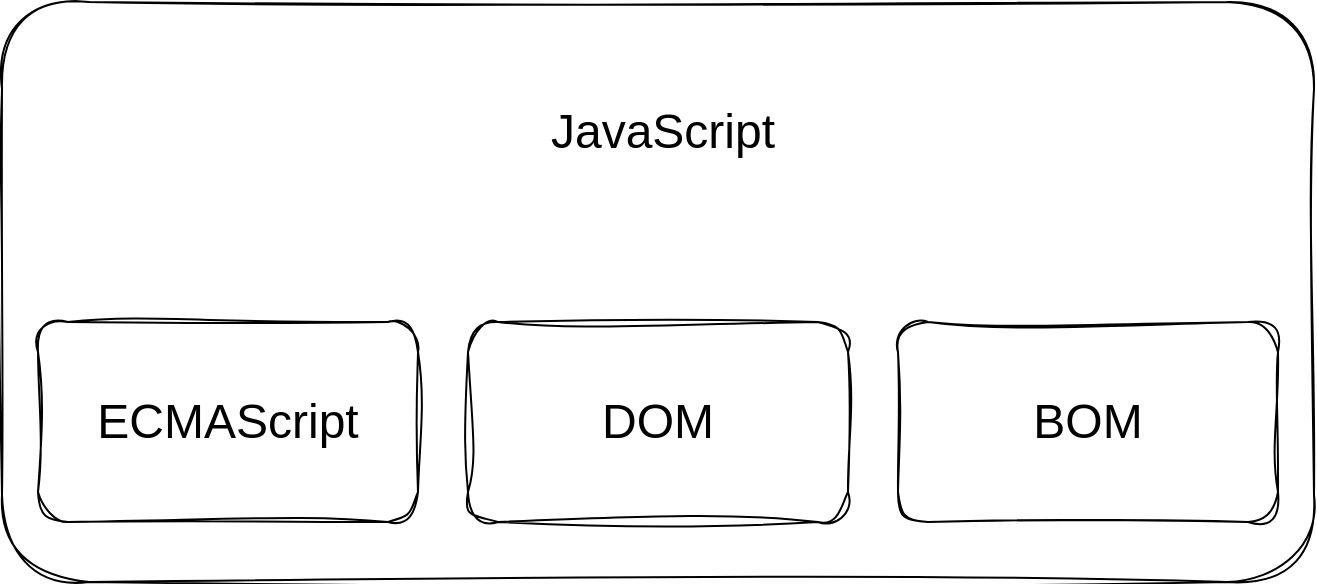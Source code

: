 <mxfile version="25.0.2">
  <diagram name="第 1 页" id="SYX3p64jlWVgE2vbbrRf">
    <mxGraphModel dx="1026" dy="772" grid="1" gridSize="10" guides="1" tooltips="1" connect="1" arrows="1" fold="1" page="1" pageScale="1" pageWidth="827" pageHeight="1169" math="0" shadow="0">
      <root>
        <mxCell id="0" />
        <mxCell id="1" parent="0" />
        <mxCell id="XeAuwEDAyKsF_VomiVoV-1" value="" style="rounded=1;whiteSpace=wrap;html=1;sketch=1;curveFitting=1;jiggle=2;" vertex="1" parent="1">
          <mxGeometry x="110" y="250" width="656" height="290" as="geometry" />
        </mxCell>
        <mxCell id="XeAuwEDAyKsF_VomiVoV-2" value="&lt;font style=&quot;font-size: 24px;&quot;&gt;ECMAScript&lt;/font&gt;" style="rounded=1;whiteSpace=wrap;html=1;sketch=1;curveFitting=1;jiggle=2;" vertex="1" parent="1">
          <mxGeometry x="128" y="410" width="190" height="100" as="geometry" />
        </mxCell>
        <mxCell id="XeAuwEDAyKsF_VomiVoV-3" value="&lt;font style=&quot;font-size: 24px;&quot;&gt;DOM&lt;/font&gt;" style="rounded=1;whiteSpace=wrap;html=1;sketch=1;curveFitting=1;jiggle=2;" vertex="1" parent="1">
          <mxGeometry x="343" y="410" width="190" height="100" as="geometry" />
        </mxCell>
        <mxCell id="XeAuwEDAyKsF_VomiVoV-4" value="&lt;font style=&quot;font-size: 24px;&quot;&gt;BOM&lt;/font&gt;" style="rounded=1;whiteSpace=wrap;html=1;sketch=1;curveFitting=1;jiggle=2;" vertex="1" parent="1">
          <mxGeometry x="558" y="410" width="190" height="100" as="geometry" />
        </mxCell>
        <mxCell id="XeAuwEDAyKsF_VomiVoV-5" value="&lt;font style=&quot;font-size: 24px;&quot;&gt;JavaScript&lt;/font&gt;" style="text;html=1;align=center;verticalAlign=middle;whiteSpace=wrap;rounded=0;" vertex="1" parent="1">
          <mxGeometry x="377.5" y="300" width="125" height="30" as="geometry" />
        </mxCell>
      </root>
    </mxGraphModel>
  </diagram>
</mxfile>
